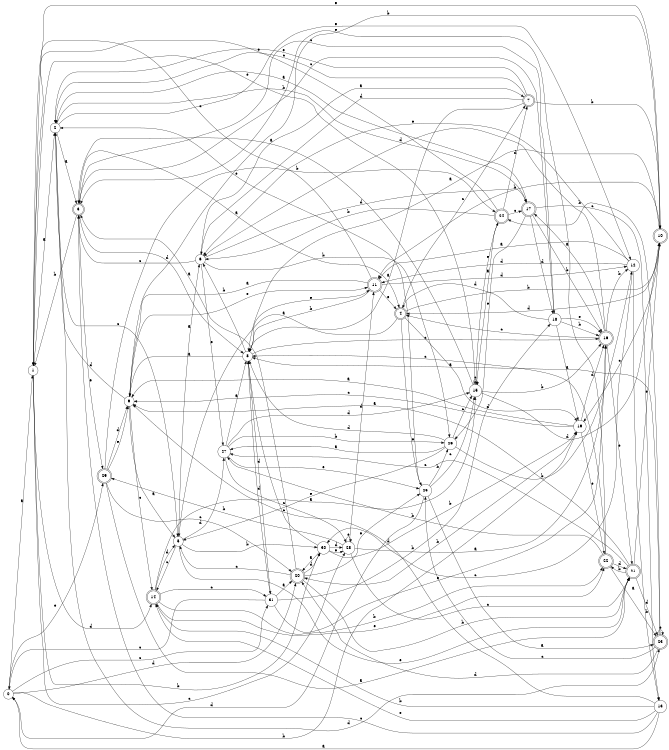 digraph n26_8 {
__start0 [label="" shape="none"];

rankdir=LR;
size="8,5";

s0 [style="filled", color="black", fillcolor="white" shape="circle", label="0"];
s1 [style="filled", color="black", fillcolor="white" shape="circle", label="1"];
s2 [style="filled", color="black", fillcolor="white" shape="circle", label="2"];
s3 [style="rounded,filled", color="black", fillcolor="white" shape="doublecircle", label="3"];
s4 [style="rounded,filled", color="black", fillcolor="white" shape="doublecircle", label="4"];
s5 [style="filled", color="black", fillcolor="white" shape="circle", label="5"];
s6 [style="filled", color="black", fillcolor="white" shape="circle", label="6"];
s7 [style="rounded,filled", color="black", fillcolor="white" shape="doublecircle", label="7"];
s8 [style="filled", color="black", fillcolor="white" shape="circle", label="8"];
s9 [style="filled", color="black", fillcolor="white" shape="circle", label="9"];
s10 [style="rounded,filled", color="black", fillcolor="white" shape="doublecircle", label="10"];
s11 [style="rounded,filled", color="black", fillcolor="white" shape="doublecircle", label="11"];
s12 [style="filled", color="black", fillcolor="white" shape="circle", label="12"];
s13 [style="filled", color="black", fillcolor="white" shape="circle", label="13"];
s14 [style="rounded,filled", color="black", fillcolor="white" shape="doublecircle", label="14"];
s15 [style="filled", color="black", fillcolor="white" shape="circle", label="15"];
s16 [style="rounded,filled", color="black", fillcolor="white" shape="doublecircle", label="16"];
s17 [style="rounded,filled", color="black", fillcolor="white" shape="doublecircle", label="17"];
s18 [style="filled", color="black", fillcolor="white" shape="circle", label="18"];
s19 [style="filled", color="black", fillcolor="white" shape="circle", label="19"];
s20 [style="rounded,filled", color="black", fillcolor="white" shape="doublecircle", label="20"];
s21 [style="rounded,filled", color="black", fillcolor="white" shape="doublecircle", label="21"];
s22 [style="rounded,filled", color="black", fillcolor="white" shape="doublecircle", label="22"];
s23 [style="rounded,filled", color="black", fillcolor="white" shape="doublecircle", label="23"];
s24 [style="rounded,filled", color="black", fillcolor="white" shape="doublecircle", label="24"];
s25 [style="filled", color="black", fillcolor="white" shape="circle", label="25"];
s26 [style="filled", color="black", fillcolor="white" shape="circle", label="26"];
s27 [style="filled", color="black", fillcolor="white" shape="circle", label="27"];
s28 [style="filled", color="black", fillcolor="white" shape="circle", label="28"];
s29 [style="rounded,filled", color="black", fillcolor="white" shape="doublecircle", label="29"];
s30 [style="filled", color="black", fillcolor="white" shape="circle", label="30"];
s31 [style="filled", color="black", fillcolor="white" shape="circle", label="31"];
s0 -> s1 [label="a"];
s0 -> s19 [label="b"];
s0 -> s31 [label="c"];
s0 -> s20 [label="d"];
s0 -> s29 [label="e"];
s1 -> s2 [label="a"];
s1 -> s30 [label="b"];
s1 -> s28 [label="c"];
s1 -> s14 [label="d"];
s1 -> s15 [label="e"];
s2 -> s3 [label="a"];
s2 -> s17 [label="b"];
s2 -> s5 [label="c"];
s2 -> s23 [label="d"];
s2 -> s12 [label="e"];
s3 -> s4 [label="a"];
s3 -> s1 [label="b"];
s3 -> s18 [label="c"];
s3 -> s8 [label="d"];
s3 -> s29 [label="e"];
s4 -> s5 [label="a"];
s4 -> s10 [label="b"];
s4 -> s7 [label="c"];
s4 -> s19 [label="d"];
s4 -> s25 [label="e"];
s5 -> s6 [label="a"];
s5 -> s30 [label="b"];
s5 -> s14 [label="c"];
s5 -> s27 [label="d"];
s5 -> s21 [label="e"];
s6 -> s7 [label="a"];
s6 -> s26 [label="b"];
s6 -> s3 [label="c"];
s6 -> s17 [label="d"];
s6 -> s27 [label="e"];
s7 -> s8 [label="a"];
s7 -> s10 [label="b"];
s7 -> s2 [label="c"];
s7 -> s6 [label="d"];
s7 -> s2 [label="e"];
s8 -> s9 [label="a"];
s8 -> s6 [label="b"];
s8 -> s16 [label="c"];
s8 -> s31 [label="d"];
s8 -> s11 [label="e"];
s9 -> s5 [label="a"];
s9 -> s10 [label="b"];
s9 -> s14 [label="c"];
s9 -> s2 [label="d"];
s9 -> s11 [label="e"];
s10 -> s8 [label="a"];
s10 -> s11 [label="b"];
s10 -> s19 [label="c"];
s10 -> s4 [label="d"];
s10 -> s1 [label="e"];
s11 -> s9 [label="a"];
s11 -> s8 [label="b"];
s11 -> s1 [label="c"];
s11 -> s12 [label="d"];
s11 -> s4 [label="e"];
s12 -> s11 [label="a"];
s12 -> s13 [label="b"];
s12 -> s30 [label="c"];
s12 -> s11 [label="d"];
s12 -> s6 [label="e"];
s13 -> s0 [label="a"];
s13 -> s14 [label="b"];
s13 -> s3 [label="c"];
s13 -> s9 [label="d"];
s13 -> s14 [label="e"];
s14 -> s15 [label="a"];
s14 -> s22 [label="b"];
s14 -> s31 [label="c"];
s14 -> s5 [label="d"];
s14 -> s22 [label="e"];
s15 -> s3 [label="a"];
s15 -> s16 [label="b"];
s15 -> s15 [label="c"];
s15 -> s10 [label="d"];
s15 -> s24 [label="e"];
s16 -> s17 [label="a"];
s16 -> s12 [label="b"];
s16 -> s4 [label="c"];
s16 -> s6 [label="d"];
s16 -> s21 [label="e"];
s17 -> s2 [label="a"];
s17 -> s16 [label="b"];
s17 -> s13 [label="c"];
s17 -> s18 [label="d"];
s17 -> s26 [label="e"];
s18 -> s19 [label="a"];
s18 -> s16 [label="b"];
s18 -> s3 [label="c"];
s18 -> s4 [label="d"];
s18 -> s16 [label="e"];
s19 -> s9 [label="a"];
s19 -> s20 [label="b"];
s19 -> s9 [label="c"];
s19 -> s16 [label="d"];
s19 -> s22 [label="e"];
s20 -> s3 [label="a"];
s20 -> s21 [label="b"];
s20 -> s5 [label="c"];
s20 -> s30 [label="d"];
s20 -> s25 [label="e"];
s21 -> s9 [label="a"];
s21 -> s22 [label="b"];
s21 -> s27 [label="c"];
s21 -> s23 [label="d"];
s21 -> s10 [label="e"];
s22 -> s23 [label="a"];
s22 -> s27 [label="b"];
s22 -> s8 [label="c"];
s22 -> s21 [label="d"];
s22 -> s3 [label="e"];
s23 -> s8 [label="a"];
s23 -> s24 [label="b"];
s23 -> s25 [label="c"];
s23 -> s20 [label="d"];
s23 -> s23 [label="e"];
s24 -> s15 [label="a"];
s24 -> s6 [label="b"];
s24 -> s17 [label="c"];
s24 -> s7 [label="d"];
s24 -> s1 [label="e"];
s25 -> s23 [label="a"];
s25 -> s26 [label="b"];
s25 -> s15 [label="c"];
s25 -> s0 [label="d"];
s25 -> s2 [label="e"];
s26 -> s27 [label="a"];
s26 -> s12 [label="b"];
s26 -> s15 [label="c"];
s26 -> s8 [label="d"];
s26 -> s5 [label="e"];
s27 -> s8 [label="a"];
s27 -> s26 [label="b"];
s27 -> s28 [label="c"];
s27 -> s15 [label="d"];
s27 -> s25 [label="e"];
s28 -> s16 [label="a"];
s28 -> s29 [label="b"];
s28 -> s21 [label="c"];
s28 -> s11 [label="d"];
s28 -> s28 [label="e"];
s29 -> s21 [label="a"];
s29 -> s24 [label="b"];
s29 -> s20 [label="c"];
s29 -> s9 [label="d"];
s29 -> s9 [label="e"];
s30 -> s20 [label="a"];
s30 -> s19 [label="b"];
s30 -> s8 [label="c"];
s30 -> s28 [label="d"];
s30 -> s28 [label="e"];
s31 -> s20 [label="a"];
s31 -> s18 [label="b"];
s31 -> s0 [label="c"];
s31 -> s8 [label="d"];
s31 -> s16 [label="e"];

}